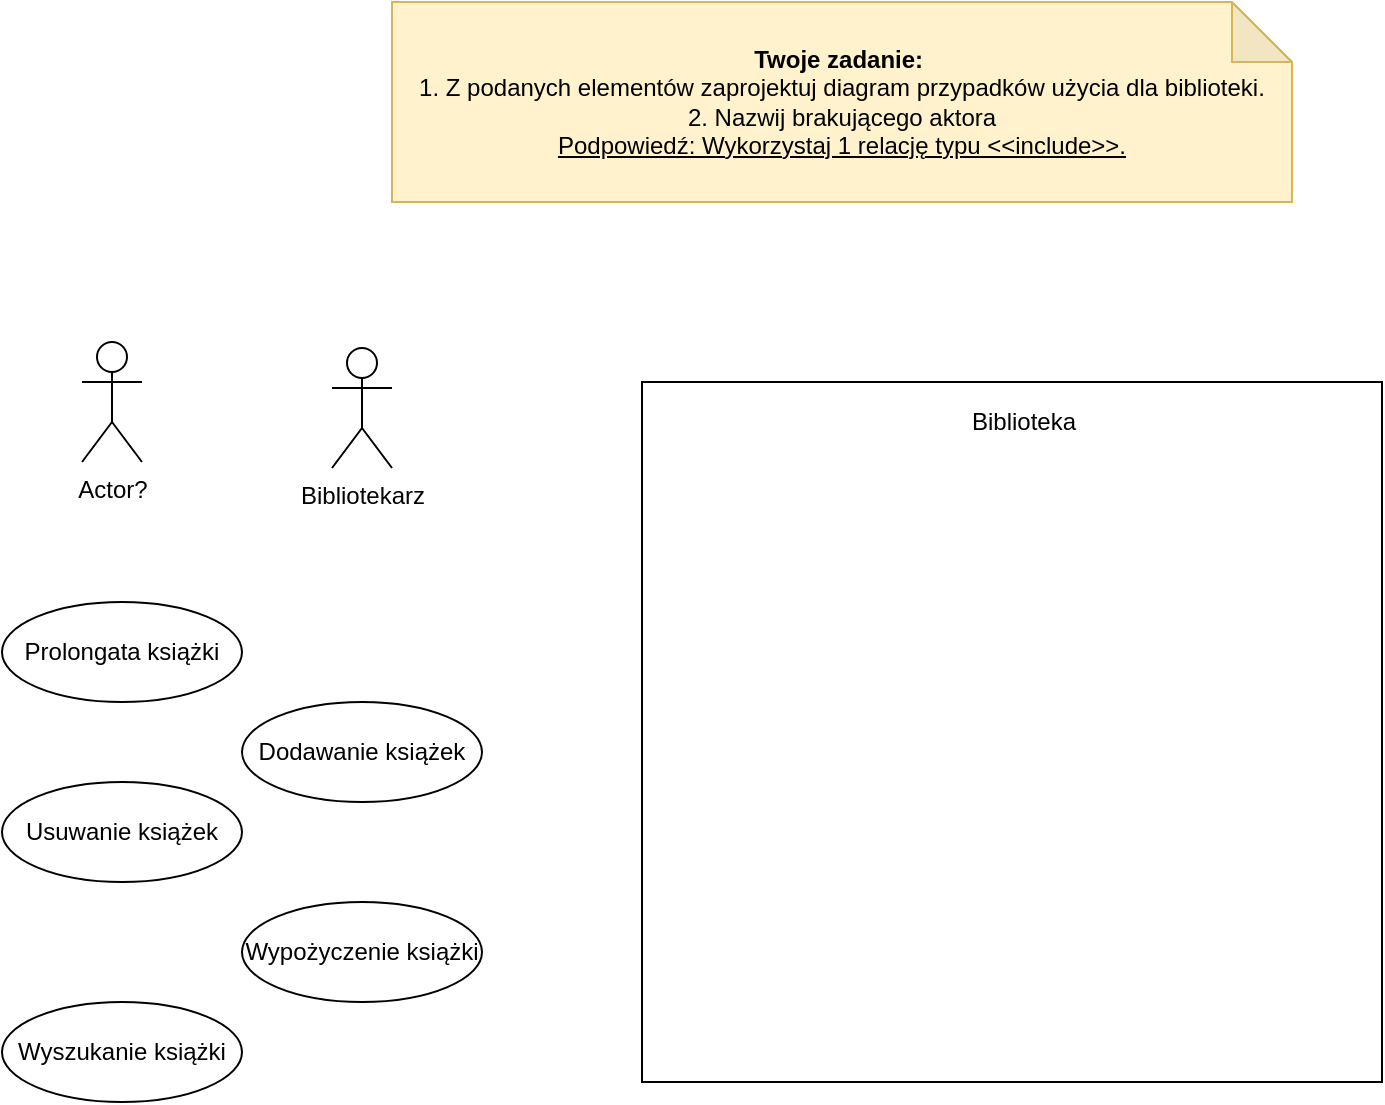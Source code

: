 <mxfile version="15.9.4" type="device" pages="6"><diagram id="owntlNmvrMlQgP1q4q-l" name="Task 1"><mxGraphModel dx="952" dy="552" grid="1" gridSize="10" guides="1" tooltips="1" connect="1" arrows="1" fold="1" page="1" pageScale="1" pageWidth="827" pageHeight="1169" math="0" shadow="0"><root><mxCell id="0"/><mxCell id="1" parent="0"/><mxCell id="fiNVMJ7Mbm-b4R9BzBuI-1" value="" style="rounded=0;whiteSpace=wrap;html=1;" vertex="1" parent="1"><mxGeometry x="340" y="230" width="370" height="350" as="geometry"/></mxCell><mxCell id="fiNVMJ7Mbm-b4R9BzBuI-2" value="Bibliotekarz" style="shape=umlActor;verticalLabelPosition=bottom;verticalAlign=top;html=1;outlineConnect=0;" vertex="1" parent="1"><mxGeometry x="185" y="213" width="30" height="60" as="geometry"/></mxCell><mxCell id="fiNVMJ7Mbm-b4R9BzBuI-3" value="Actor?" style="shape=umlActor;verticalLabelPosition=bottom;verticalAlign=top;html=1;outlineConnect=0;" vertex="1" parent="1"><mxGeometry x="60" y="210" width="30" height="60" as="geometry"/></mxCell><mxCell id="fiNVMJ7Mbm-b4R9BzBuI-6" value="Dodawanie książek" style="ellipse;whiteSpace=wrap;html=1;" vertex="1" parent="1"><mxGeometry x="140" y="390" width="120" height="50" as="geometry"/></mxCell><mxCell id="fiNVMJ7Mbm-b4R9BzBuI-7" value="Wyszukanie książki" style="ellipse;whiteSpace=wrap;html=1;" vertex="1" parent="1"><mxGeometry x="20" y="540" width="120" height="50" as="geometry"/></mxCell><mxCell id="fiNVMJ7Mbm-b4R9BzBuI-8" value="Usuwanie książek" style="ellipse;whiteSpace=wrap;html=1;" vertex="1" parent="1"><mxGeometry x="20" y="430" width="120" height="50" as="geometry"/></mxCell><mxCell id="fiNVMJ7Mbm-b4R9BzBuI-9" value="Wypożyczenie książki" style="ellipse;whiteSpace=wrap;html=1;" vertex="1" parent="1"><mxGeometry x="140" y="490" width="120" height="50" as="geometry"/></mxCell><mxCell id="fiNVMJ7Mbm-b4R9BzBuI-10" value="Prolongata książki" style="ellipse;whiteSpace=wrap;html=1;" vertex="1" parent="1"><mxGeometry x="20" y="340" width="120" height="50" as="geometry"/></mxCell><mxCell id="fiNVMJ7Mbm-b4R9BzBuI-13" value="Biblioteka" style="text;html=1;strokeColor=none;fillColor=none;align=center;verticalAlign=middle;whiteSpace=wrap;rounded=0;" vertex="1" parent="1"><mxGeometry x="501" y="235" width="60" height="30" as="geometry"/></mxCell><mxCell id="fiNVMJ7Mbm-b4R9BzBuI-14" value="&lt;b&gt;Twoje zadanie:&amp;nbsp;&lt;/b&gt;&lt;br&gt;1. Z podanych elementów zaprojektuj diagram przypadków użycia dla biblioteki.&lt;br&gt;2. Nazwij brakującego aktora&lt;br&gt;&lt;u&gt;Podpowiedź: Wykorzystaj 1 relację typu &amp;lt;&amp;lt;include&amp;gt;&amp;gt;.&lt;/u&gt;" style="shape=note;whiteSpace=wrap;html=1;backgroundOutline=1;darkOpacity=0.05;fillColor=#fff2cc;strokeColor=#d6b656;" vertex="1" parent="1"><mxGeometry x="215" y="40" width="450" height="100" as="geometry"/></mxCell></root></mxGraphModel></diagram><diagram id="7npg_O6MQA4fy2pZrxB2" name="Task 2"><mxGraphModel dx="619" dy="359" grid="1" gridSize="10" guides="1" tooltips="1" connect="1" arrows="1" fold="1" page="1" pageScale="1" pageWidth="827" pageHeight="1169" math="0" shadow="0"><root><mxCell id="-hokM0G4ZzlrH8w0Madk-0"/><mxCell id="-hokM0G4ZzlrH8w0Madk-1" parent="-hokM0G4ZzlrH8w0Madk-0"/><mxCell id="nRD-aK44gUYIZEkDZe6_-0" value="Library" style="swimlane;fontStyle=1;align=center;verticalAlign=top;childLayout=stackLayout;horizontal=1;startSize=26;horizontalStack=0;resizeParent=1;resizeParentMax=0;resizeLast=0;collapsible=1;marginBottom=0;" vertex="1" parent="-hokM0G4ZzlrH8w0Madk-1"><mxGeometry x="240" y="190" width="160" height="94" as="geometry"/></mxCell><mxCell id="nRD-aK44gUYIZEkDZe6_-1" value="+ name&#10;+ address" style="text;strokeColor=none;fillColor=none;align=left;verticalAlign=top;spacingLeft=4;spacingRight=4;overflow=hidden;rotatable=0;points=[[0,0.5],[1,0.5]];portConstraint=eastwest;" vertex="1" parent="nRD-aK44gUYIZEkDZe6_-0"><mxGeometry y="26" width="160" height="34" as="geometry"/></mxCell><mxCell id="nRD-aK44gUYIZEkDZe6_-2" value="" style="line;strokeWidth=1;fillColor=none;align=left;verticalAlign=middle;spacingTop=-1;spacingLeft=3;spacingRight=3;rotatable=0;labelPosition=right;points=[];portConstraint=eastwest;" vertex="1" parent="nRD-aK44gUYIZEkDZe6_-0"><mxGeometry y="60" width="160" height="8" as="geometry"/></mxCell><mxCell id="nRD-aK44gUYIZEkDZe6_-3" value="+ addBook(Book)" style="text;strokeColor=none;fillColor=none;align=left;verticalAlign=top;spacingLeft=4;spacingRight=4;overflow=hidden;rotatable=0;points=[[0,0.5],[1,0.5]];portConstraint=eastwest;" vertex="1" parent="nRD-aK44gUYIZEkDZe6_-0"><mxGeometry y="68" width="160" height="26" as="geometry"/></mxCell><mxCell id="nRD-aK44gUYIZEkDZe6_-5" value="Book" style="swimlane;fontStyle=1;align=center;verticalAlign=top;childLayout=stackLayout;horizontal=1;startSize=26;horizontalStack=0;resizeParent=1;resizeParentMax=0;resizeLast=0;collapsible=1;marginBottom=0;" vertex="1" parent="-hokM0G4ZzlrH8w0Madk-1"><mxGeometry x="480" y="190" width="160" height="88" as="geometry"/></mxCell><mxCell id="nRD-aK44gUYIZEkDZe6_-6" value="+ title&#10;+ author&#10;+ year" style="text;strokeColor=none;fillColor=none;align=left;verticalAlign=top;spacingLeft=4;spacingRight=4;overflow=hidden;rotatable=0;points=[[0,0.5],[1,0.5]];portConstraint=eastwest;" vertex="1" parent="nRD-aK44gUYIZEkDZe6_-5"><mxGeometry y="26" width="160" height="54" as="geometry"/></mxCell><mxCell id="nRD-aK44gUYIZEkDZe6_-7" value="" style="line;strokeWidth=1;fillColor=none;align=left;verticalAlign=middle;spacingTop=-1;spacingLeft=3;spacingRight=3;rotatable=0;labelPosition=right;points=[];portConstraint=eastwest;" vertex="1" parent="nRD-aK44gUYIZEkDZe6_-5"><mxGeometry y="80" width="160" height="8" as="geometry"/></mxCell><mxCell id="CQJkWr-fSMHss38onH8b-0" value="&lt;b&gt;Twoje zadanie:&amp;nbsp;&lt;/b&gt;&lt;br&gt;1. Połącz poniższe klasy odpowiednią relacją&lt;br&gt;2. Dopisz typy atrybutów" style="shape=note;whiteSpace=wrap;html=1;backgroundOutline=1;darkOpacity=0.05;fillColor=#fff2cc;strokeColor=#d6b656;" vertex="1" parent="-hokM0G4ZzlrH8w0Madk-1"><mxGeometry x="215" y="40" width="450" height="100" as="geometry"/></mxCell></root></mxGraphModel></diagram><diagram id="W-m9PLszt2nzakdIBNIL" name="Task 3"><mxGraphModel dx="619" dy="359" grid="1" gridSize="10" guides="1" tooltips="1" connect="1" arrows="1" fold="1" page="1" pageScale="1" pageWidth="827" pageHeight="1169" math="0" shadow="0"><root><mxCell id="B8t0GHTOLurru0yVKest-0"/><mxCell id="B8t0GHTOLurru0yVKest-1" parent="B8t0GHTOLurru0yVKest-0"/><mxCell id="0bKowhCZ8McOUO-1GIOe-0" value="PhotoAlbum" style="swimlane;fontStyle=1;align=center;verticalAlign=top;childLayout=stackLayout;horizontal=1;startSize=26;horizontalStack=0;resizeParent=1;resizeParentMax=0;resizeLast=0;collapsible=1;marginBottom=0;" vertex="1" parent="B8t0GHTOLurru0yVKest-1"><mxGeometry x="370" y="187" width="160" height="108" as="geometry"/></mxCell><mxCell id="0bKowhCZ8McOUO-1GIOe-1" value="+ title&#10;+ author&#10;+ year&#10;+ noOfPhotos" style="text;strokeColor=none;fillColor=none;align=left;verticalAlign=top;spacingLeft=4;spacingRight=4;overflow=hidden;rotatable=0;points=[[0,0.5],[1,0.5]];portConstraint=eastwest;" vertex="1" parent="0bKowhCZ8McOUO-1GIOe-0"><mxGeometry y="26" width="160" height="74" as="geometry"/></mxCell><mxCell id="0bKowhCZ8McOUO-1GIOe-2" value="" style="line;strokeWidth=1;fillColor=none;align=left;verticalAlign=middle;spacingTop=-1;spacingLeft=3;spacingRight=3;rotatable=0;labelPosition=right;points=[];portConstraint=eastwest;" vertex="1" parent="0bKowhCZ8McOUO-1GIOe-0"><mxGeometry y="100" width="160" height="8" as="geometry"/></mxCell><mxCell id="0bKowhCZ8McOUO-1GIOe-4" value="Book" style="swimlane;fontStyle=1;align=center;verticalAlign=top;childLayout=stackLayout;horizontal=1;startSize=26;horizontalStack=0;resizeParent=1;resizeParentMax=0;resizeLast=0;collapsible=1;marginBottom=0;" vertex="1" parent="B8t0GHTOLurru0yVKest-1"><mxGeometry x="254" y="330" width="160" height="88" as="geometry"/></mxCell><mxCell id="0bKowhCZ8McOUO-1GIOe-5" value="+ title&#10;+ author&#10;+ year" style="text;strokeColor=none;fillColor=none;align=left;verticalAlign=top;spacingLeft=4;spacingRight=4;overflow=hidden;rotatable=0;points=[[0,0.5],[1,0.5]];portConstraint=eastwest;" vertex="1" parent="0bKowhCZ8McOUO-1GIOe-4"><mxGeometry y="26" width="160" height="54" as="geometry"/></mxCell><mxCell id="0bKowhCZ8McOUO-1GIOe-6" value="" style="line;strokeWidth=1;fillColor=none;align=left;verticalAlign=middle;spacingTop=-1;spacingLeft=3;spacingRight=3;rotatable=0;labelPosition=right;points=[];portConstraint=eastwest;" vertex="1" parent="0bKowhCZ8McOUO-1GIOe-4"><mxGeometry y="80" width="160" height="8" as="geometry"/></mxCell><mxCell id="0bKowhCZ8McOUO-1GIOe-7" value="&lt;b&gt;Twoje zadanie:&amp;nbsp;&lt;/b&gt;&lt;br&gt;1. Połącz poniższe klasy odpowiednimi relacjami&lt;br&gt;2. Dopisz typy atrybutów" style="shape=note;whiteSpace=wrap;html=1;backgroundOutline=1;darkOpacity=0.05;fillColor=#fff2cc;strokeColor=#d6b656;" vertex="1" parent="B8t0GHTOLurru0yVKest-1"><mxGeometry x="215" y="40" width="450" height="100" as="geometry"/></mxCell><mxCell id="n2uwDHurj4HGK3DB6Ph8-0" value="ComicBook" style="swimlane;fontStyle=1;align=center;verticalAlign=top;childLayout=stackLayout;horizontal=1;startSize=26;horizontalStack=0;resizeParent=1;resizeParentMax=0;resizeLast=0;collapsible=1;marginBottom=0;" vertex="1" parent="B8t0GHTOLurru0yVKest-1"><mxGeometry x="505" y="320" width="160" height="108" as="geometry"/></mxCell><mxCell id="n2uwDHurj4HGK3DB6Ph8-1" value="+ title&#10;+ author&#10;+ drawingsAuthor&#10;+ year" style="text;strokeColor=none;fillColor=none;align=left;verticalAlign=top;spacingLeft=4;spacingRight=4;overflow=hidden;rotatable=0;points=[[0,0.5],[1,0.5]];portConstraint=eastwest;" vertex="1" parent="n2uwDHurj4HGK3DB6Ph8-0"><mxGeometry y="26" width="160" height="74" as="geometry"/></mxCell><mxCell id="n2uwDHurj4HGK3DB6Ph8-2" value="" style="line;strokeWidth=1;fillColor=none;align=left;verticalAlign=middle;spacingTop=-1;spacingLeft=3;spacingRight=3;rotatable=0;labelPosition=right;points=[];portConstraint=eastwest;" vertex="1" parent="n2uwDHurj4HGK3DB6Ph8-0"><mxGeometry y="100" width="160" height="8" as="geometry"/></mxCell><mxCell id="O-Pi-KXyYSprDkNd7EI_-0" value="Page" style="swimlane;fontStyle=1;align=center;verticalAlign=top;childLayout=stackLayout;horizontal=1;startSize=26;horizontalStack=0;resizeParent=1;resizeParentMax=0;resizeLast=0;collapsible=1;marginBottom=0;" vertex="1" parent="B8t0GHTOLurru0yVKest-1"><mxGeometry x="130" y="207" width="160" height="88" as="geometry"/></mxCell><mxCell id="O-Pi-KXyYSprDkNd7EI_-1" value="+ content: String&#10;+ pageNumber: int" style="text;strokeColor=none;fillColor=none;align=left;verticalAlign=top;spacingLeft=4;spacingRight=4;overflow=hidden;rotatable=0;points=[[0,0.5],[1,0.5]];portConstraint=eastwest;" vertex="1" parent="O-Pi-KXyYSprDkNd7EI_-0"><mxGeometry y="26" width="160" height="54" as="geometry"/></mxCell><mxCell id="O-Pi-KXyYSprDkNd7EI_-2" value="" style="line;strokeWidth=1;fillColor=none;align=left;verticalAlign=middle;spacingTop=-1;spacingLeft=3;spacingRight=3;rotatable=0;labelPosition=right;points=[];portConstraint=eastwest;" vertex="1" parent="O-Pi-KXyYSprDkNd7EI_-0"><mxGeometry y="80" width="160" height="8" as="geometry"/></mxCell></root></mxGraphModel></diagram><diagram id="hiGEQPOsHj9FdNTmsEbH" name="Task 4"><mxGraphModel dx="619" dy="359" grid="1" gridSize="10" guides="1" tooltips="1" connect="1" arrows="1" fold="1" page="1" pageScale="1" pageWidth="827" pageHeight="1169" math="0" shadow="0"><root><mxCell id="zQKBLW_Dorh8VvVXMn18-0"/><mxCell id="zQKBLW_Dorh8VvVXMn18-1" parent="zQKBLW_Dorh8VvVXMn18-0"/><mxCell id="Smq4HRrbOFmXyAM9w_fh-0" value="DBLogger" style="swimlane;fontStyle=1;align=center;verticalAlign=top;childLayout=stackLayout;horizontal=1;startSize=26;horizontalStack=0;resizeParent=1;resizeParentMax=0;resizeLast=0;collapsible=1;marginBottom=0;" vertex="1" parent="zQKBLW_Dorh8VvVXMn18-1"><mxGeometry x="370" y="187" width="160" height="90" as="geometry"/></mxCell><mxCell id="Smq4HRrbOFmXyAM9w_fh-2" value="" style="line;strokeWidth=1;fillColor=none;align=left;verticalAlign=middle;spacingTop=-1;spacingLeft=3;spacingRight=3;rotatable=0;labelPosition=right;points=[];portConstraint=eastwest;" vertex="1" parent="Smq4HRrbOFmXyAM9w_fh-0"><mxGeometry y="26" width="160" height="8" as="geometry"/></mxCell><mxCell id="zGhkcogxnPeAmHH5Gk7D-1" value="+ DBLogger(url: String)&#10;+ saveLogs()&#10;+ readLogs()" style="text;strokeColor=none;fillColor=none;align=left;verticalAlign=top;spacingLeft=4;spacingRight=4;overflow=hidden;rotatable=0;points=[[0,0.5],[1,0.5]];portConstraint=eastwest;" vertex="1" parent="Smq4HRrbOFmXyAM9w_fh-0"><mxGeometry y="34" width="160" height="56" as="geometry"/></mxCell><mxCell id="Smq4HRrbOFmXyAM9w_fh-3" value="&lt;&lt;interface&gt;&gt;&#10;ILoggable" style="swimlane;fontStyle=1;align=center;verticalAlign=top;childLayout=stackLayout;horizontal=1;startSize=40;horizontalStack=0;resizeParent=1;resizeParentMax=0;resizeLast=0;collapsible=1;marginBottom=0;" vertex="1" parent="zQKBLW_Dorh8VvVXMn18-1"><mxGeometry x="550" y="195" width="160" height="102" as="geometry"/></mxCell><mxCell id="Smq4HRrbOFmXyAM9w_fh-5" value="" style="line;strokeWidth=1;fillColor=none;align=left;verticalAlign=middle;spacingTop=-1;spacingLeft=3;spacingRight=3;rotatable=0;labelPosition=right;points=[];portConstraint=eastwest;" vertex="1" parent="Smq4HRrbOFmXyAM9w_fh-3"><mxGeometry y="40" width="160" height="8" as="geometry"/></mxCell><mxCell id="zGhkcogxnPeAmHH5Gk7D-0" value="+ saveLogs()&#10;+ readLogs()" style="text;strokeColor=none;fillColor=none;align=left;verticalAlign=top;spacingLeft=4;spacingRight=4;overflow=hidden;rotatable=0;points=[[0,0.5],[1,0.5]];portConstraint=eastwest;" vertex="1" parent="Smq4HRrbOFmXyAM9w_fh-3"><mxGeometry y="48" width="160" height="54" as="geometry"/></mxCell><mxCell id="biwbquzycyAjccMa6zF_-0" value="&lt;b&gt;Twoje zadanie:&amp;nbsp;&lt;/b&gt;&lt;br&gt;1. Połącz poniższe klasy odpowiednimi relacjami" style="shape=note;whiteSpace=wrap;html=1;backgroundOutline=1;darkOpacity=0.05;fillColor=#fff2cc;strokeColor=#d6b656;" vertex="1" parent="zQKBLW_Dorh8VvVXMn18-1"><mxGeometry x="215" y="40" width="450" height="100" as="geometry"/></mxCell><mxCell id="zGhkcogxnPeAmHH5Gk7D-2" value="DiskLogger" style="swimlane;fontStyle=1;align=center;verticalAlign=top;childLayout=stackLayout;horizontal=1;startSize=26;horizontalStack=0;resizeParent=1;resizeParentMax=0;resizeLast=0;collapsible=1;marginBottom=0;" vertex="1" parent="zQKBLW_Dorh8VvVXMn18-1"><mxGeometry x="180" y="187" width="160" height="110" as="geometry"/></mxCell><mxCell id="zGhkcogxnPeAmHH5Gk7D-3" value="" style="line;strokeWidth=1;fillColor=none;align=left;verticalAlign=middle;spacingTop=-1;spacingLeft=3;spacingRight=3;rotatable=0;labelPosition=right;points=[];portConstraint=eastwest;" vertex="1" parent="zGhkcogxnPeAmHH5Gk7D-2"><mxGeometry y="26" width="160" height="8" as="geometry"/></mxCell><mxCell id="zGhkcogxnPeAmHH5Gk7D-4" value="+ DiskLogger(path: String)&#10;+ saveLogs()&#10;+ readLogs()&#10;+ getFreeSpace()" style="text;strokeColor=none;fillColor=none;align=left;verticalAlign=top;spacingLeft=4;spacingRight=4;overflow=hidden;rotatable=0;points=[[0,0.5],[1,0.5]];portConstraint=eastwest;" vertex="1" parent="zGhkcogxnPeAmHH5Gk7D-2"><mxGeometry y="34" width="160" height="76" as="geometry"/></mxCell></root></mxGraphModel></diagram><diagram id="bpHCtPXCQBbEEvCoJDGr" name="Task 5"><mxGraphModel dx="619" dy="359" grid="1" gridSize="10" guides="1" tooltips="1" connect="1" arrows="1" fold="1" page="1" pageScale="1" pageWidth="827" pageHeight="1169" math="0" shadow="0"><root><mxCell id="WU1puQL2vgvNo8PW1k5W-0"/><mxCell id="WU1puQL2vgvNo8PW1k5W-1" parent="WU1puQL2vgvNo8PW1k5W-0"/><mxCell id="ixOoNvvyH3vF_-r1i3Nk-3" value="System" style="swimlane;fontStyle=1;align=center;verticalAlign=top;childLayout=stackLayout;horizontal=1;startSize=40;horizontalStack=0;resizeParent=1;resizeParentMax=0;resizeLast=0;collapsible=1;marginBottom=0;" vertex="1" parent="WU1puQL2vgvNo8PW1k5W-1"><mxGeometry x="70" y="320" width="160" height="48" as="geometry"/></mxCell><mxCell id="ixOoNvvyH3vF_-r1i3Nk-4" value="" style="line;strokeWidth=1;fillColor=none;align=left;verticalAlign=middle;spacingTop=-1;spacingLeft=3;spacingRight=3;rotatable=0;labelPosition=right;points=[];portConstraint=eastwest;" vertex="1" parent="ixOoNvvyH3vF_-r1i3Nk-3"><mxGeometry y="40" width="160" height="8" as="geometry"/></mxCell><mxCell id="ixOoNvvyH3vF_-r1i3Nk-6" value="&lt;b&gt;Twoje zadanie:&amp;nbsp;&lt;/b&gt;&lt;br&gt;1. Połącz poniższe klasy odpowiednimi relacjami" style="shape=note;whiteSpace=wrap;html=1;backgroundOutline=1;darkOpacity=0.05;fillColor=#fff2cc;strokeColor=#d6b656;" vertex="1" parent="WU1puQL2vgvNo8PW1k5W-1"><mxGeometry x="215" y="40" width="450" height="100" as="geometry"/></mxCell><mxCell id="3e2aApjJcRscgJGKFBvh-0" value="Module 1" style="swimlane;fontStyle=1;align=center;verticalAlign=top;childLayout=stackLayout;horizontal=1;startSize=40;horizontalStack=0;resizeParent=1;resizeParentMax=0;resizeLast=0;collapsible=1;marginBottom=0;" vertex="1" parent="WU1puQL2vgvNo8PW1k5W-1"><mxGeometry x="254" y="320" width="160" height="48" as="geometry"/></mxCell><mxCell id="3e2aApjJcRscgJGKFBvh-1" value="" style="line;strokeWidth=1;fillColor=none;align=left;verticalAlign=middle;spacingTop=-1;spacingLeft=3;spacingRight=3;rotatable=0;labelPosition=right;points=[];portConstraint=eastwest;" vertex="1" parent="3e2aApjJcRscgJGKFBvh-0"><mxGeometry y="40" width="160" height="8" as="geometry"/></mxCell><mxCell id="3e2aApjJcRscgJGKFBvh-2" value="Module 2" style="swimlane;fontStyle=1;align=center;verticalAlign=top;childLayout=stackLayout;horizontal=1;startSize=40;horizontalStack=0;resizeParent=1;resizeParentMax=0;resizeLast=0;collapsible=1;marginBottom=0;" vertex="1" parent="WU1puQL2vgvNo8PW1k5W-1"><mxGeometry x="440" y="320" width="160" height="48" as="geometry"/></mxCell><mxCell id="3e2aApjJcRscgJGKFBvh-3" value="" style="line;strokeWidth=1;fillColor=none;align=left;verticalAlign=middle;spacingTop=-1;spacingLeft=3;spacingRight=3;rotatable=0;labelPosition=right;points=[];portConstraint=eastwest;" vertex="1" parent="3e2aApjJcRscgJGKFBvh-2"><mxGeometry y="40" width="160" height="8" as="geometry"/></mxCell><mxCell id="3e2aApjJcRscgJGKFBvh-4" value="Module 3" style="swimlane;fontStyle=1;align=center;verticalAlign=top;childLayout=stackLayout;horizontal=1;startSize=40;horizontalStack=0;resizeParent=1;resizeParentMax=0;resizeLast=0;collapsible=1;marginBottom=0;" vertex="1" parent="WU1puQL2vgvNo8PW1k5W-1"><mxGeometry x="630" y="320" width="160" height="48" as="geometry"/></mxCell><mxCell id="3e2aApjJcRscgJGKFBvh-5" value="" style="line;strokeWidth=1;fillColor=none;align=left;verticalAlign=middle;spacingTop=-1;spacingLeft=3;spacingRight=3;rotatable=0;labelPosition=right;points=[];portConstraint=eastwest;" vertex="1" parent="3e2aApjJcRscgJGKFBvh-4"><mxGeometry y="40" width="160" height="8" as="geometry"/></mxCell><mxCell id="0LocQpD3mtcIZzFmPPq4-0" value="&lt;&lt;interface&gt;&gt;&#10;ILoggable" style="swimlane;fontStyle=1;align=center;verticalAlign=top;childLayout=stackLayout;horizontal=1;startSize=40;horizontalStack=0;resizeParent=1;resizeParentMax=0;resizeLast=0;collapsible=1;marginBottom=0;" vertex="1" parent="WU1puQL2vgvNo8PW1k5W-1"><mxGeometry x="550" y="195" width="160" height="102" as="geometry"/></mxCell><mxCell id="0LocQpD3mtcIZzFmPPq4-1" value="" style="line;strokeWidth=1;fillColor=none;align=left;verticalAlign=middle;spacingTop=-1;spacingLeft=3;spacingRight=3;rotatable=0;labelPosition=right;points=[];portConstraint=eastwest;" vertex="1" parent="0LocQpD3mtcIZzFmPPq4-0"><mxGeometry y="40" width="160" height="8" as="geometry"/></mxCell><mxCell id="0LocQpD3mtcIZzFmPPq4-2" value="+ saveLogs()&#10;+ readLogs()" style="text;strokeColor=none;fillColor=none;align=left;verticalAlign=top;spacingLeft=4;spacingRight=4;overflow=hidden;rotatable=0;points=[[0,0.5],[1,0.5]];portConstraint=eastwest;" vertex="1" parent="0LocQpD3mtcIZzFmPPq4-0"><mxGeometry y="48" width="160" height="54" as="geometry"/></mxCell><mxCell id="MCOPB2pLy5qsnxoA6EZP-0" value="DBLogger" style="swimlane;fontStyle=1;align=center;verticalAlign=top;childLayout=stackLayout;horizontal=1;startSize=26;horizontalStack=0;resizeParent=1;resizeParentMax=0;resizeLast=0;collapsible=1;marginBottom=0;" vertex="1" parent="WU1puQL2vgvNo8PW1k5W-1"><mxGeometry x="334" y="201" width="160" height="90" as="geometry"/></mxCell><mxCell id="MCOPB2pLy5qsnxoA6EZP-1" value="" style="line;strokeWidth=1;fillColor=none;align=left;verticalAlign=middle;spacingTop=-1;spacingLeft=3;spacingRight=3;rotatable=0;labelPosition=right;points=[];portConstraint=eastwest;" vertex="1" parent="MCOPB2pLy5qsnxoA6EZP-0"><mxGeometry y="26" width="160" height="8" as="geometry"/></mxCell><mxCell id="MCOPB2pLy5qsnxoA6EZP-2" value="+ DBLogger(url: String)&#10;+ saveLogs()&#10;+ readLogs()" style="text;strokeColor=none;fillColor=none;align=left;verticalAlign=top;spacingLeft=4;spacingRight=4;overflow=hidden;rotatable=0;points=[[0,0.5],[1,0.5]];portConstraint=eastwest;" vertex="1" parent="MCOPB2pLy5qsnxoA6EZP-0"><mxGeometry y="34" width="160" height="56" as="geometry"/></mxCell></root></mxGraphModel></diagram><diagram id="DeD-rPjE6gfxJtLJVLYT" name="Task 6"><mxGraphModel dx="619" dy="359" grid="1" gridSize="10" guides="1" tooltips="1" connect="1" arrows="1" fold="1" page="1" pageScale="1" pageWidth="827" pageHeight="1169" math="0" shadow="0"><root><mxCell id="5KkjHZ9tNNi1XJ1VCQtn-0"/><mxCell id="5KkjHZ9tNNi1XJ1VCQtn-1" parent="5KkjHZ9tNNi1XJ1VCQtn-0"/><mxCell id="pJkLlIEG0vpKPybjExPq-0" value="PhotoAlbum" style="swimlane;fontStyle=1;align=center;verticalAlign=top;childLayout=stackLayout;horizontal=1;startSize=26;horizontalStack=0;resizeParent=1;resizeParentMax=0;resizeLast=0;collapsible=1;marginBottom=0;" vertex="1" parent="5KkjHZ9tNNi1XJ1VCQtn-1"><mxGeometry x="370" y="187" width="160" height="108" as="geometry"/></mxCell><mxCell id="pJkLlIEG0vpKPybjExPq-1" value="+ title&#10;+ author&#10;+ year&#10;+ noOfPhotos" style="text;strokeColor=none;fillColor=none;align=left;verticalAlign=top;spacingLeft=4;spacingRight=4;overflow=hidden;rotatable=0;points=[[0,0.5],[1,0.5]];portConstraint=eastwest;" vertex="1" parent="pJkLlIEG0vpKPybjExPq-0"><mxGeometry y="26" width="160" height="74" as="geometry"/></mxCell><mxCell id="pJkLlIEG0vpKPybjExPq-2" value="" style="line;strokeWidth=1;fillColor=none;align=left;verticalAlign=middle;spacingTop=-1;spacingLeft=3;spacingRight=3;rotatable=0;labelPosition=right;points=[];portConstraint=eastwest;" vertex="1" parent="pJkLlIEG0vpKPybjExPq-0"><mxGeometry y="100" width="160" height="8" as="geometry"/></mxCell><mxCell id="pJkLlIEG0vpKPybjExPq-3" value="Book" style="swimlane;fontStyle=1;align=center;verticalAlign=top;childLayout=stackLayout;horizontal=1;startSize=26;horizontalStack=0;resizeParent=1;resizeParentMax=0;resizeLast=0;collapsible=1;marginBottom=0;" vertex="1" parent="5KkjHZ9tNNi1XJ1VCQtn-1"><mxGeometry x="140" y="222" width="160" height="88" as="geometry"/></mxCell><mxCell id="pJkLlIEG0vpKPybjExPq-4" value="+ title&#10;+ author&#10;+ year" style="text;strokeColor=none;fillColor=none;align=left;verticalAlign=top;spacingLeft=4;spacingRight=4;overflow=hidden;rotatable=0;points=[[0,0.5],[1,0.5]];portConstraint=eastwest;" vertex="1" parent="pJkLlIEG0vpKPybjExPq-3"><mxGeometry y="26" width="160" height="54" as="geometry"/></mxCell><mxCell id="pJkLlIEG0vpKPybjExPq-5" value="" style="line;strokeWidth=1;fillColor=none;align=left;verticalAlign=middle;spacingTop=-1;spacingLeft=3;spacingRight=3;rotatable=0;labelPosition=right;points=[];portConstraint=eastwest;" vertex="1" parent="pJkLlIEG0vpKPybjExPq-3"><mxGeometry y="80" width="160" height="8" as="geometry"/></mxCell><mxCell id="pJkLlIEG0vpKPybjExPq-6" value="ComicBook" style="swimlane;fontStyle=1;align=center;verticalAlign=top;childLayout=stackLayout;horizontal=1;startSize=26;horizontalStack=0;resizeParent=1;resizeParentMax=0;resizeLast=0;collapsible=1;marginBottom=0;" vertex="1" parent="5KkjHZ9tNNi1XJ1VCQtn-1"><mxGeometry x="270" y="490" width="160" height="108" as="geometry"/></mxCell><mxCell id="pJkLlIEG0vpKPybjExPq-7" value="+ title&#10;+ author&#10;+ drawingsAuthor&#10;+ year" style="text;strokeColor=none;fillColor=none;align=left;verticalAlign=top;spacingLeft=4;spacingRight=4;overflow=hidden;rotatable=0;points=[[0,0.5],[1,0.5]];portConstraint=eastwest;" vertex="1" parent="pJkLlIEG0vpKPybjExPq-6"><mxGeometry y="26" width="160" height="74" as="geometry"/></mxCell><mxCell id="pJkLlIEG0vpKPybjExPq-8" value="" style="line;strokeWidth=1;fillColor=none;align=left;verticalAlign=middle;spacingTop=-1;spacingLeft=3;spacingRight=3;rotatable=0;labelPosition=right;points=[];portConstraint=eastwest;" vertex="1" parent="pJkLlIEG0vpKPybjExPq-6"><mxGeometry y="100" width="160" height="8" as="geometry"/></mxCell><mxCell id="pJkLlIEG0vpKPybjExPq-9" value="Page" style="swimlane;fontStyle=1;align=center;verticalAlign=top;childLayout=stackLayout;horizontal=1;startSize=26;horizontalStack=0;resizeParent=1;resizeParentMax=0;resizeLast=0;collapsible=1;marginBottom=0;" vertex="1" parent="5KkjHZ9tNNi1XJ1VCQtn-1"><mxGeometry x="370" y="370" width="160" height="88" as="geometry"/></mxCell><mxCell id="pJkLlIEG0vpKPybjExPq-10" value="+ content: String&#10;+ pageNumber: int" style="text;strokeColor=none;fillColor=none;align=left;verticalAlign=top;spacingLeft=4;spacingRight=4;overflow=hidden;rotatable=0;points=[[0,0.5],[1,0.5]];portConstraint=eastwest;" vertex="1" parent="pJkLlIEG0vpKPybjExPq-9"><mxGeometry y="26" width="160" height="54" as="geometry"/></mxCell><mxCell id="pJkLlIEG0vpKPybjExPq-11" value="" style="line;strokeWidth=1;fillColor=none;align=left;verticalAlign=middle;spacingTop=-1;spacingLeft=3;spacingRight=3;rotatable=0;labelPosition=right;points=[];portConstraint=eastwest;" vertex="1" parent="pJkLlIEG0vpKPybjExPq-9"><mxGeometry y="80" width="160" height="8" as="geometry"/></mxCell><mxCell id="pJkLlIEG0vpKPybjExPq-12" value="Photo" style="swimlane;fontStyle=1;align=center;verticalAlign=top;childLayout=stackLayout;horizontal=1;startSize=26;horizontalStack=0;resizeParent=1;resizeParentMax=0;resizeLast=0;collapsible=1;marginBottom=0;" vertex="1" parent="5KkjHZ9tNNi1XJ1VCQtn-1"><mxGeometry x="590" y="197" width="160" height="88" as="geometry"/></mxCell><mxCell id="pJkLlIEG0vpKPybjExPq-13" value="+ content: Image&#10;+ size: int" style="text;strokeColor=none;fillColor=none;align=left;verticalAlign=top;spacingLeft=4;spacingRight=4;overflow=hidden;rotatable=0;points=[[0,0.5],[1,0.5]];portConstraint=eastwest;" vertex="1" parent="pJkLlIEG0vpKPybjExPq-12"><mxGeometry y="26" width="160" height="54" as="geometry"/></mxCell><mxCell id="pJkLlIEG0vpKPybjExPq-14" value="" style="line;strokeWidth=1;fillColor=none;align=left;verticalAlign=middle;spacingTop=-1;spacingLeft=3;spacingRight=3;rotatable=0;labelPosition=right;points=[];portConstraint=eastwest;" vertex="1" parent="pJkLlIEG0vpKPybjExPq-12"><mxGeometry y="80" width="160" height="8" as="geometry"/></mxCell><mxCell id="pJkLlIEG0vpKPybjExPq-15" value="Drawing" style="swimlane;fontStyle=1;align=center;verticalAlign=top;childLayout=stackLayout;horizontal=1;startSize=26;horizontalStack=0;resizeParent=1;resizeParentMax=0;resizeLast=0;collapsible=1;marginBottom=0;" vertex="1" parent="5KkjHZ9tNNi1XJ1VCQtn-1"><mxGeometry x="180" y="340" width="160" height="88" as="geometry"/></mxCell><mxCell id="pJkLlIEG0vpKPybjExPq-16" value="+ content: Image&#10;+ type: String" style="text;strokeColor=none;fillColor=none;align=left;verticalAlign=top;spacingLeft=4;spacingRight=4;overflow=hidden;rotatable=0;points=[[0,0.5],[1,0.5]];portConstraint=eastwest;" vertex="1" parent="pJkLlIEG0vpKPybjExPq-15"><mxGeometry y="26" width="160" height="54" as="geometry"/></mxCell><mxCell id="pJkLlIEG0vpKPybjExPq-17" value="" style="line;strokeWidth=1;fillColor=none;align=left;verticalAlign=middle;spacingTop=-1;spacingLeft=3;spacingRight=3;rotatable=0;labelPosition=right;points=[];portConstraint=eastwest;" vertex="1" parent="pJkLlIEG0vpKPybjExPq-15"><mxGeometry y="80" width="160" height="8" as="geometry"/></mxCell><mxCell id="vDggSaKcxarH5NmQ4RYj-0" value="&lt;b&gt;Twoje zadanie:&amp;nbsp;&lt;/b&gt;&lt;br&gt;1. Połącz poniższe klasy odpowiednimi relacjami" style="shape=note;whiteSpace=wrap;html=1;backgroundOutline=1;darkOpacity=0.05;fillColor=#fff2cc;strokeColor=#d6b656;" vertex="1" parent="5KkjHZ9tNNi1XJ1VCQtn-1"><mxGeometry x="215" y="40" width="450" height="100" as="geometry"/></mxCell><mxCell id="3Pdtl6ZgnLPT5PY7PvtA-0" value="Library" style="swimlane;fontStyle=1;align=center;verticalAlign=top;childLayout=stackLayout;horizontal=1;startSize=26;horizontalStack=0;resizeParent=1;resizeParentMax=0;resizeLast=0;collapsible=1;marginBottom=0;" vertex="1" parent="5KkjHZ9tNNi1XJ1VCQtn-1"><mxGeometry x="560" y="330" width="160" height="94" as="geometry"/></mxCell><mxCell id="3Pdtl6ZgnLPT5PY7PvtA-1" value="+ name&#10;+ address" style="text;strokeColor=none;fillColor=none;align=left;verticalAlign=top;spacingLeft=4;spacingRight=4;overflow=hidden;rotatable=0;points=[[0,0.5],[1,0.5]];portConstraint=eastwest;" vertex="1" parent="3Pdtl6ZgnLPT5PY7PvtA-0"><mxGeometry y="26" width="160" height="34" as="geometry"/></mxCell><mxCell id="3Pdtl6ZgnLPT5PY7PvtA-2" value="" style="line;strokeWidth=1;fillColor=none;align=left;verticalAlign=middle;spacingTop=-1;spacingLeft=3;spacingRight=3;rotatable=0;labelPosition=right;points=[];portConstraint=eastwest;" vertex="1" parent="3Pdtl6ZgnLPT5PY7PvtA-0"><mxGeometry y="60" width="160" height="8" as="geometry"/></mxCell><mxCell id="3Pdtl6ZgnLPT5PY7PvtA-3" value="+ addBook(Book)" style="text;strokeColor=none;fillColor=none;align=left;verticalAlign=top;spacingLeft=4;spacingRight=4;overflow=hidden;rotatable=0;points=[[0,0.5],[1,0.5]];portConstraint=eastwest;" vertex="1" parent="3Pdtl6ZgnLPT5PY7PvtA-0"><mxGeometry y="68" width="160" height="26" as="geometry"/></mxCell></root></mxGraphModel></diagram></mxfile>